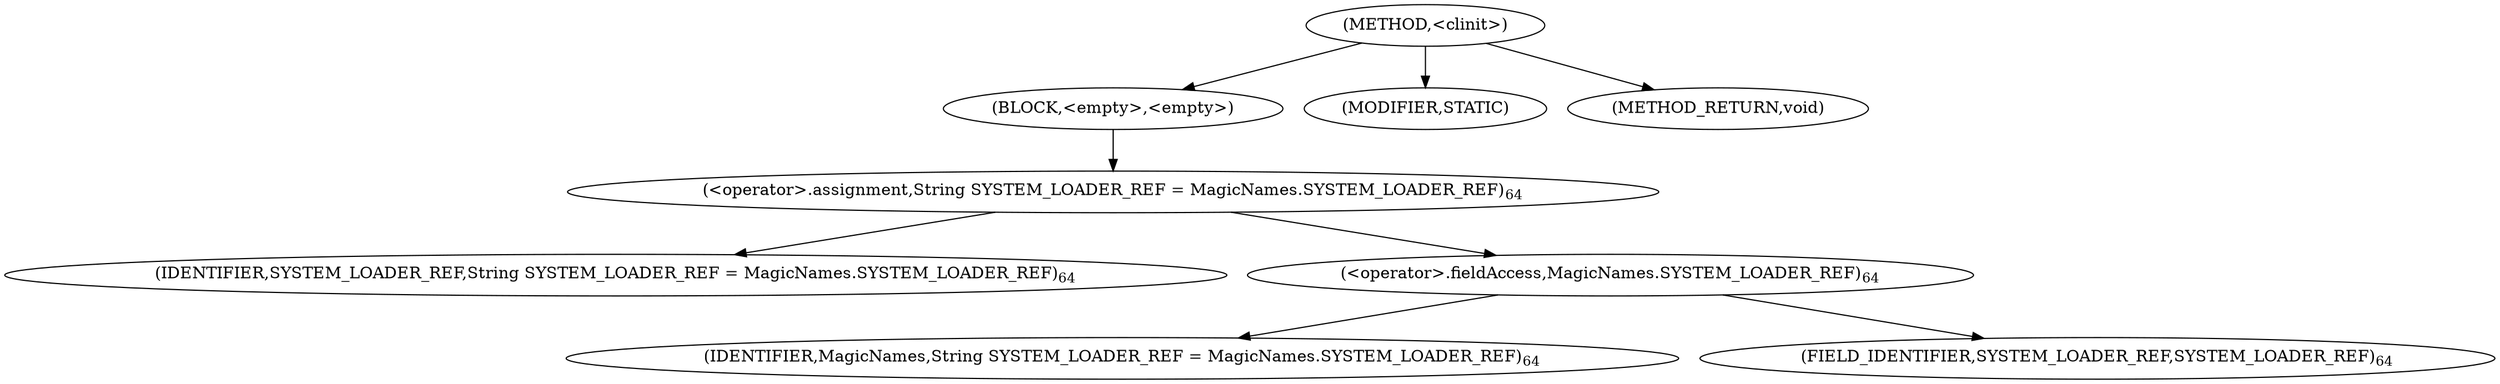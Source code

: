 digraph "&lt;clinit&gt;" {  
"446" [label = <(METHOD,&lt;clinit&gt;)> ]
"447" [label = <(BLOCK,&lt;empty&gt;,&lt;empty&gt;)> ]
"448" [label = <(&lt;operator&gt;.assignment,String SYSTEM_LOADER_REF = MagicNames.SYSTEM_LOADER_REF)<SUB>64</SUB>> ]
"449" [label = <(IDENTIFIER,SYSTEM_LOADER_REF,String SYSTEM_LOADER_REF = MagicNames.SYSTEM_LOADER_REF)<SUB>64</SUB>> ]
"450" [label = <(&lt;operator&gt;.fieldAccess,MagicNames.SYSTEM_LOADER_REF)<SUB>64</SUB>> ]
"451" [label = <(IDENTIFIER,MagicNames,String SYSTEM_LOADER_REF = MagicNames.SYSTEM_LOADER_REF)<SUB>64</SUB>> ]
"452" [label = <(FIELD_IDENTIFIER,SYSTEM_LOADER_REF,SYSTEM_LOADER_REF)<SUB>64</SUB>> ]
"453" [label = <(MODIFIER,STATIC)> ]
"454" [label = <(METHOD_RETURN,void)> ]
  "446" -> "447" 
  "446" -> "453" 
  "446" -> "454" 
  "447" -> "448" 
  "448" -> "449" 
  "448" -> "450" 
  "450" -> "451" 
  "450" -> "452" 
}
